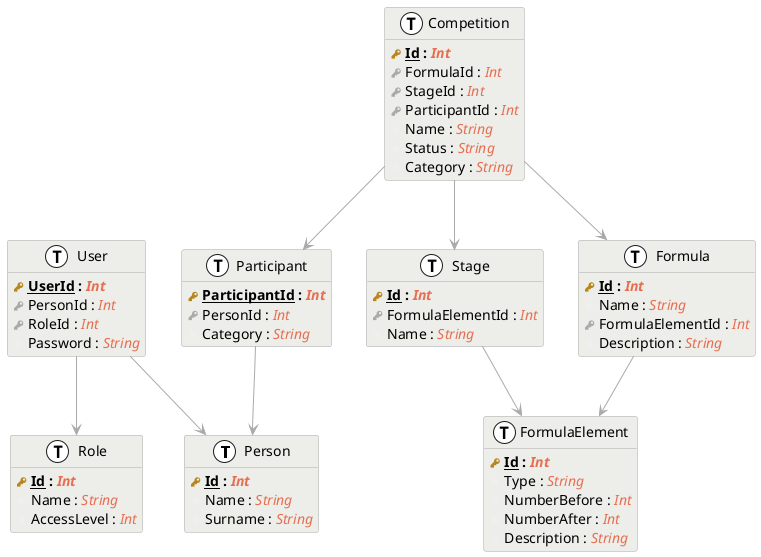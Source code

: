 @startuml

' !define primary_key(x) <b><color:#b8861b><&key></color> x</b>
' !define foreign_key(x) <color:#aaaaaa><&key></color> x
' !define column(x) <color:#efefef><&media-record></color> x

!define primary_key(name, type) <b><color:#b8861b><&key></color> <u>name</u> : <color:#e76f51><i>type</i></color></b>
!define foreign_key(name, type) <color:#aaaaaa><&key></color> name : <color:#e76f51><i>type</i></color>
!define column(name, type) <color:#efefef><&media-record></color> name : <color:#e76f51><i>type</i></color>
!define table(x) entity x << (T, white) >>

hide methods

skinparam class {
    BackgroundColor edede9
    ArrowColor #aaaaaa
    BorderColor #aaaaaa
    BackgroundColor<< (T, white) >> #aaaaaa
}

table(Person) {
    primary_key(Id, Int)
    column(Name, String)
    column(Surname, String)
}

table(User) {
    primary_key(UserId, Int)
    foreign_key(PersonId, Int)
    foreign_key(RoleId, Int)
    column(Password, String)
}

table(Role) {
    primary_key(Id, Int)
    column(Name, String)
    column(AccessLevel, Int)
}

table(Stage) {
    primary_key(Id, Int)
    foreign_key(FormulaElementId, Int)
    column(Name, String)
}

table(Competition) {
    primary_key(Id, Int)
    foreign_key(FormulaId, Int)
    foreign_key(StageId, Int)
    foreign_key(ParticipantId, Int)
    column(Name, String)
    column(Status, String)
    column(Category, String)
}

table(Formula) {
    primary_key(Id, Int)
    column(Name, String)
    foreign_key(FormulaElementId, Int)
    column(Description, String)
}

table(FormulaElement) {
    primary_key(Id, Int)
    column(Type, String)
    column(NumberBefore, Int)
    column(NumberAfter, Int)
    column(Description, String)
}

table(Participant) {
    primary_key(ParticipantId, Int)
    foreign_key(PersonId, Int)
    column(Category, String)
}

User --> Person
Stage --> FormulaElement
Competition --> Formula
Competition --> Stage
Competition --> Participant
Formula --> FormulaElement
Participant --> Person
User --> Role



@enduml
